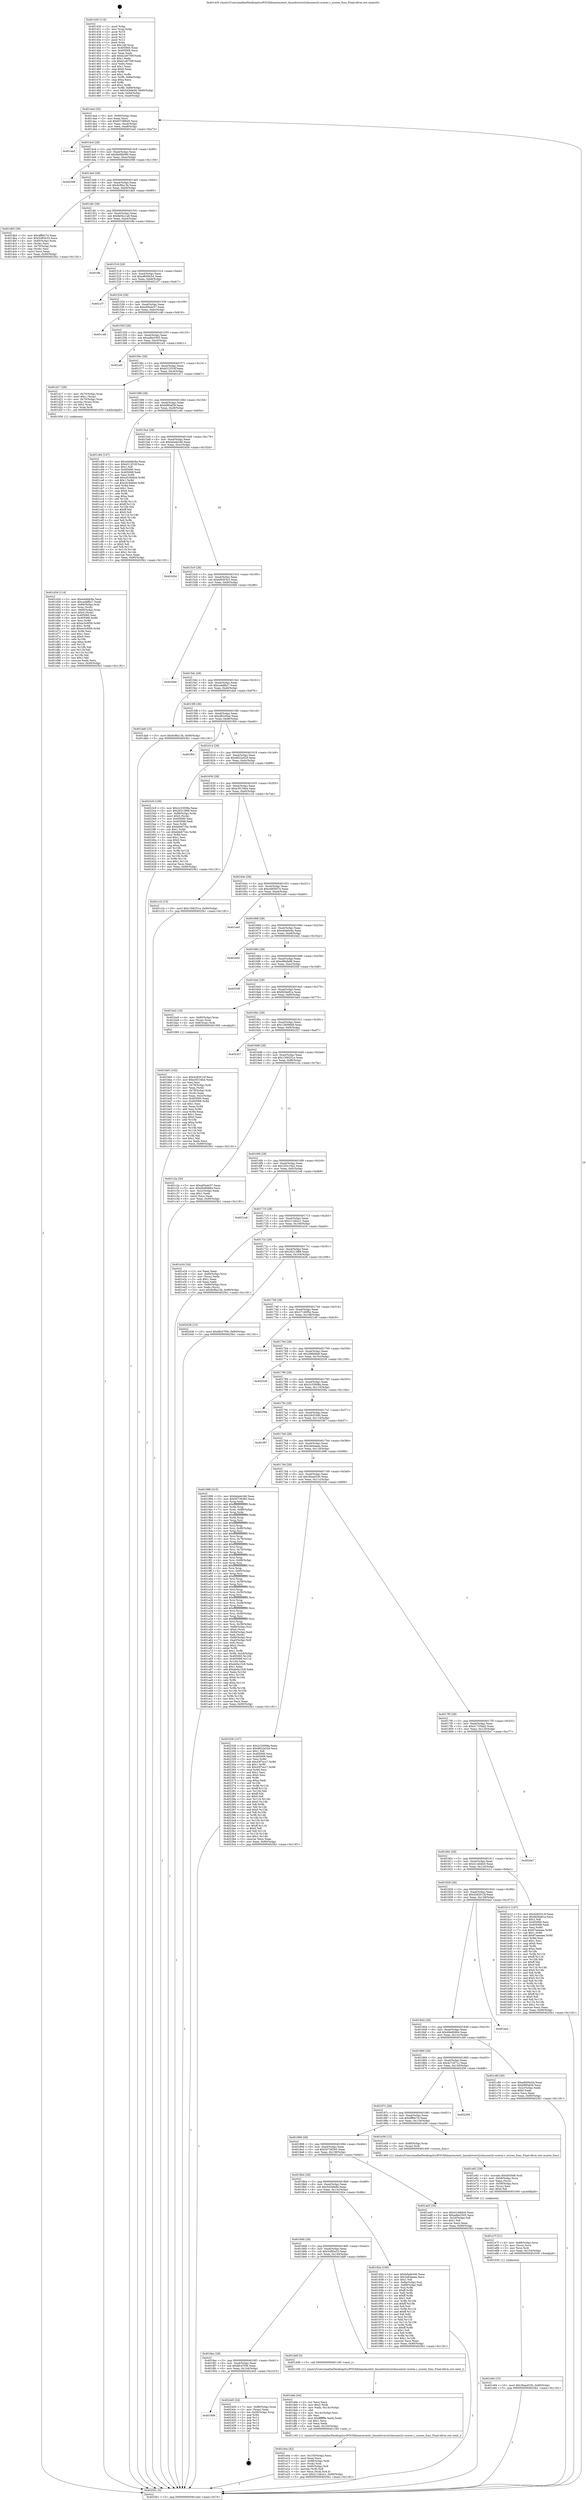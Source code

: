 digraph "0x401430" {
  label = "0x401430 (/mnt/c/Users/mathe/Desktop/tcc/POCII/binaries/extr_linuxdriversi2cbussesi2c-ocores.c_ocores_func_Final-ollvm.out::main(0))"
  labelloc = "t"
  node[shape=record]

  Entry [label="",width=0.3,height=0.3,shape=circle,fillcolor=black,style=filled]
  "0x4014a4" [label="{
     0x4014a4 [32]\l
     | [instrs]\l
     &nbsp;&nbsp;0x4014a4 \<+6\>: mov -0x90(%rbp),%eax\l
     &nbsp;&nbsp;0x4014aa \<+2\>: mov %eax,%ecx\l
     &nbsp;&nbsp;0x4014ac \<+6\>: sub $0x837d86d5,%ecx\l
     &nbsp;&nbsp;0x4014b2 \<+6\>: mov %eax,-0xa4(%rbp)\l
     &nbsp;&nbsp;0x4014b8 \<+6\>: mov %ecx,-0xa8(%rbp)\l
     &nbsp;&nbsp;0x4014be \<+6\>: je 0000000000401ea3 \<main+0xa73\>\l
  }"]
  "0x401ea3" [label="{
     0x401ea3\l
  }", style=dashed]
  "0x4014c4" [label="{
     0x4014c4 [28]\l
     | [instrs]\l
     &nbsp;&nbsp;0x4014c4 \<+5\>: jmp 00000000004014c9 \<main+0x99\>\l
     &nbsp;&nbsp;0x4014c9 \<+6\>: mov -0xa4(%rbp),%eax\l
     &nbsp;&nbsp;0x4014cf \<+5\>: sub $0x8ed0b060,%eax\l
     &nbsp;&nbsp;0x4014d4 \<+6\>: mov %eax,-0xac(%rbp)\l
     &nbsp;&nbsp;0x4014da \<+6\>: je 0000000000402586 \<main+0x1156\>\l
  }"]
  Exit [label="",width=0.3,height=0.3,shape=circle,fillcolor=black,style=filled,peripheries=2]
  "0x402586" [label="{
     0x402586\l
  }", style=dashed]
  "0x4014e0" [label="{
     0x4014e0 [28]\l
     | [instrs]\l
     &nbsp;&nbsp;0x4014e0 \<+5\>: jmp 00000000004014e5 \<main+0xb5\>\l
     &nbsp;&nbsp;0x4014e5 \<+6\>: mov -0xa4(%rbp),%eax\l
     &nbsp;&nbsp;0x4014eb \<+5\>: sub $0x9cf9a13b,%eax\l
     &nbsp;&nbsp;0x4014f0 \<+6\>: mov %eax,-0xb0(%rbp)\l
     &nbsp;&nbsp;0x4014f6 \<+6\>: je 0000000000401db5 \<main+0x985\>\l
  }"]
  "0x401908" [label="{
     0x401908\l
  }", style=dashed]
  "0x401db5" [label="{
     0x401db5 [36]\l
     | [instrs]\l
     &nbsp;&nbsp;0x401db5 \<+5\>: mov $0x4fff4c7d,%eax\l
     &nbsp;&nbsp;0x401dba \<+5\>: mov $0x5cf83e33,%ecx\l
     &nbsp;&nbsp;0x401dbf \<+4\>: mov -0x60(%rbp),%rdx\l
     &nbsp;&nbsp;0x401dc3 \<+2\>: mov (%rdx),%esi\l
     &nbsp;&nbsp;0x401dc5 \<+4\>: mov -0x70(%rbp),%rdx\l
     &nbsp;&nbsp;0x401dc9 \<+2\>: cmp (%rdx),%esi\l
     &nbsp;&nbsp;0x401dcb \<+3\>: cmovl %ecx,%eax\l
     &nbsp;&nbsp;0x401dce \<+6\>: mov %eax,-0x90(%rbp)\l
     &nbsp;&nbsp;0x401dd4 \<+5\>: jmp 00000000004025b1 \<main+0x1181\>\l
  }"]
  "0x4014fc" [label="{
     0x4014fc [28]\l
     | [instrs]\l
     &nbsp;&nbsp;0x4014fc \<+5\>: jmp 0000000000401501 \<main+0xd1\>\l
     &nbsp;&nbsp;0x401501 \<+6\>: mov -0xa4(%rbp),%eax\l
     &nbsp;&nbsp;0x401507 \<+5\>: sub $0x9e5bc1a6,%eax\l
     &nbsp;&nbsp;0x40150c \<+6\>: mov %eax,-0xb4(%rbp)\l
     &nbsp;&nbsp;0x401512 \<+6\>: je 0000000000401ffa \<main+0xbca\>\l
  }"]
  "0x402445" [label="{
     0x402445 [24]\l
     | [instrs]\l
     &nbsp;&nbsp;0x402445 \<+7\>: mov -0x88(%rbp),%rax\l
     &nbsp;&nbsp;0x40244c \<+2\>: mov (%rax),%eax\l
     &nbsp;&nbsp;0x40244e \<+4\>: lea -0x28(%rbp),%rsp\l
     &nbsp;&nbsp;0x402452 \<+1\>: pop %rbx\l
     &nbsp;&nbsp;0x402453 \<+2\>: pop %r12\l
     &nbsp;&nbsp;0x402455 \<+2\>: pop %r13\l
     &nbsp;&nbsp;0x402457 \<+2\>: pop %r14\l
     &nbsp;&nbsp;0x402459 \<+2\>: pop %r15\l
     &nbsp;&nbsp;0x40245b \<+1\>: pop %rbp\l
     &nbsp;&nbsp;0x40245c \<+1\>: ret\l
  }"]
  "0x401ffa" [label="{
     0x401ffa\l
  }", style=dashed]
  "0x401518" [label="{
     0x401518 [28]\l
     | [instrs]\l
     &nbsp;&nbsp;0x401518 \<+5\>: jmp 000000000040151d \<main+0xed\>\l
     &nbsp;&nbsp;0x40151d \<+6\>: mov -0xa4(%rbp),%eax\l
     &nbsp;&nbsp;0x401523 \<+5\>: sub $0xa8009c54,%eax\l
     &nbsp;&nbsp;0x401528 \<+6\>: mov %eax,-0xb8(%rbp)\l
     &nbsp;&nbsp;0x40152e \<+6\>: je 00000000004021f7 \<main+0xdc7\>\l
  }"]
  "0x401e94" [label="{
     0x401e94 [15]\l
     | [instrs]\l
     &nbsp;&nbsp;0x401e94 \<+10\>: movl $0x36aa4530,-0x90(%rbp)\l
     &nbsp;&nbsp;0x401e9e \<+5\>: jmp 00000000004025b1 \<main+0x1181\>\l
  }"]
  "0x4021f7" [label="{
     0x4021f7\l
  }", style=dashed]
  "0x401534" [label="{
     0x401534 [28]\l
     | [instrs]\l
     &nbsp;&nbsp;0x401534 \<+5\>: jmp 0000000000401539 \<main+0x109\>\l
     &nbsp;&nbsp;0x401539 \<+6\>: mov -0xa4(%rbp),%eax\l
     &nbsp;&nbsp;0x40153f \<+5\>: sub $0xa85edc57,%eax\l
     &nbsp;&nbsp;0x401544 \<+6\>: mov %eax,-0xbc(%rbp)\l
     &nbsp;&nbsp;0x40154a \<+6\>: je 0000000000401c48 \<main+0x818\>\l
  }"]
  "0x401e7f" [label="{
     0x401e7f [21]\l
     | [instrs]\l
     &nbsp;&nbsp;0x401e7f \<+4\>: mov -0x68(%rbp),%rcx\l
     &nbsp;&nbsp;0x401e83 \<+3\>: mov (%rcx),%rcx\l
     &nbsp;&nbsp;0x401e86 \<+3\>: mov %rcx,%rdi\l
     &nbsp;&nbsp;0x401e89 \<+6\>: mov %eax,-0x154(%rbp)\l
     &nbsp;&nbsp;0x401e8f \<+5\>: call 0000000000401030 \<free@plt\>\l
     | [calls]\l
     &nbsp;&nbsp;0x401030 \{1\} (unknown)\l
  }"]
  "0x401c48" [label="{
     0x401c48\l
  }", style=dashed]
  "0x401550" [label="{
     0x401550 [28]\l
     | [instrs]\l
     &nbsp;&nbsp;0x401550 \<+5\>: jmp 0000000000401555 \<main+0x125\>\l
     &nbsp;&nbsp;0x401555 \<+6\>: mov -0xa4(%rbp),%eax\l
     &nbsp;&nbsp;0x40155b \<+5\>: sub $0xadbe3305,%eax\l
     &nbsp;&nbsp;0x401560 \<+6\>: mov %eax,-0xc0(%rbp)\l
     &nbsp;&nbsp;0x401566 \<+6\>: je 0000000000401af1 \<main+0x6c1\>\l
  }"]
  "0x401e62" [label="{
     0x401e62 [29]\l
     | [instrs]\l
     &nbsp;&nbsp;0x401e62 \<+10\>: movabs $0x4030d6,%rdi\l
     &nbsp;&nbsp;0x401e6c \<+4\>: mov -0x58(%rbp),%rcx\l
     &nbsp;&nbsp;0x401e70 \<+2\>: mov %eax,(%rcx)\l
     &nbsp;&nbsp;0x401e72 \<+4\>: mov -0x58(%rbp),%rcx\l
     &nbsp;&nbsp;0x401e76 \<+2\>: mov (%rcx),%esi\l
     &nbsp;&nbsp;0x401e78 \<+2\>: mov $0x0,%al\l
     &nbsp;&nbsp;0x401e7a \<+5\>: call 0000000000401040 \<printf@plt\>\l
     | [calls]\l
     &nbsp;&nbsp;0x401040 \{1\} (unknown)\l
  }"]
  "0x401af1" [label="{
     0x401af1\l
  }", style=dashed]
  "0x40156c" [label="{
     0x40156c [28]\l
     | [instrs]\l
     &nbsp;&nbsp;0x40156c \<+5\>: jmp 0000000000401571 \<main+0x141\>\l
     &nbsp;&nbsp;0x401571 \<+6\>: mov -0xa4(%rbp),%eax\l
     &nbsp;&nbsp;0x401577 \<+5\>: sub $0xb512f10f,%eax\l
     &nbsp;&nbsp;0x40157c \<+6\>: mov %eax,-0xc4(%rbp)\l
     &nbsp;&nbsp;0x401582 \<+6\>: je 0000000000401d17 \<main+0x8e7\>\l
  }"]
  "0x401e0a" [label="{
     0x401e0a [42]\l
     | [instrs]\l
     &nbsp;&nbsp;0x401e0a \<+6\>: mov -0x150(%rbp),%ecx\l
     &nbsp;&nbsp;0x401e10 \<+3\>: imul %eax,%ecx\l
     &nbsp;&nbsp;0x401e13 \<+4\>: mov -0x68(%rbp),%rdi\l
     &nbsp;&nbsp;0x401e17 \<+3\>: mov (%rdi),%rdi\l
     &nbsp;&nbsp;0x401e1a \<+4\>: mov -0x60(%rbp),%r8\l
     &nbsp;&nbsp;0x401e1e \<+3\>: movslq (%r8),%r8\l
     &nbsp;&nbsp;0x401e21 \<+4\>: mov %ecx,(%rdi,%r8,4)\l
     &nbsp;&nbsp;0x401e25 \<+10\>: movl $0x211bb2c1,-0x90(%rbp)\l
     &nbsp;&nbsp;0x401e2f \<+5\>: jmp 00000000004025b1 \<main+0x1181\>\l
  }"]
  "0x401d17" [label="{
     0x401d17 [29]\l
     | [instrs]\l
     &nbsp;&nbsp;0x401d17 \<+4\>: mov -0x70(%rbp),%rax\l
     &nbsp;&nbsp;0x401d1b \<+6\>: movl $0x1,(%rax)\l
     &nbsp;&nbsp;0x401d21 \<+4\>: mov -0x70(%rbp),%rax\l
     &nbsp;&nbsp;0x401d25 \<+3\>: movslq (%rax),%rax\l
     &nbsp;&nbsp;0x401d28 \<+4\>: shl $0x2,%rax\l
     &nbsp;&nbsp;0x401d2c \<+3\>: mov %rax,%rdi\l
     &nbsp;&nbsp;0x401d2f \<+5\>: call 0000000000401050 \<malloc@plt\>\l
     | [calls]\l
     &nbsp;&nbsp;0x401050 \{1\} (unknown)\l
  }"]
  "0x401588" [label="{
     0x401588 [28]\l
     | [instrs]\l
     &nbsp;&nbsp;0x401588 \<+5\>: jmp 000000000040158d \<main+0x15d\>\l
     &nbsp;&nbsp;0x40158d \<+6\>: mov -0xa4(%rbp),%eax\l
     &nbsp;&nbsp;0x401593 \<+5\>: sub $0xb8f0af28,%eax\l
     &nbsp;&nbsp;0x401598 \<+6\>: mov %eax,-0xc8(%rbp)\l
     &nbsp;&nbsp;0x40159e \<+6\>: je 0000000000401c84 \<main+0x854\>\l
  }"]
  "0x401dde" [label="{
     0x401dde [44]\l
     | [instrs]\l
     &nbsp;&nbsp;0x401dde \<+2\>: xor %ecx,%ecx\l
     &nbsp;&nbsp;0x401de0 \<+5\>: mov $0x2,%edx\l
     &nbsp;&nbsp;0x401de5 \<+6\>: mov %edx,-0x14c(%rbp)\l
     &nbsp;&nbsp;0x401deb \<+1\>: cltd\l
     &nbsp;&nbsp;0x401dec \<+6\>: mov -0x14c(%rbp),%esi\l
     &nbsp;&nbsp;0x401df2 \<+2\>: idiv %esi\l
     &nbsp;&nbsp;0x401df4 \<+6\>: imul $0xfffffffe,%edx,%edx\l
     &nbsp;&nbsp;0x401dfa \<+3\>: sub $0x1,%ecx\l
     &nbsp;&nbsp;0x401dfd \<+2\>: sub %ecx,%edx\l
     &nbsp;&nbsp;0x401dff \<+6\>: mov %edx,-0x150(%rbp)\l
     &nbsp;&nbsp;0x401e05 \<+5\>: call 0000000000401160 \<next_i\>\l
     | [calls]\l
     &nbsp;&nbsp;0x401160 \{1\} (/mnt/c/Users/mathe/Desktop/tcc/POCII/binaries/extr_linuxdriversi2cbussesi2c-ocores.c_ocores_func_Final-ollvm.out::next_i)\l
  }"]
  "0x401c84" [label="{
     0x401c84 [147]\l
     | [instrs]\l
     &nbsp;&nbsp;0x401c84 \<+5\>: mov $0xe4dddc8a,%eax\l
     &nbsp;&nbsp;0x401c89 \<+5\>: mov $0xb512f10f,%ecx\l
     &nbsp;&nbsp;0x401c8e \<+2\>: mov $0x1,%dl\l
     &nbsp;&nbsp;0x401c90 \<+7\>: mov 0x405060,%esi\l
     &nbsp;&nbsp;0x401c97 \<+7\>: mov 0x405068,%edi\l
     &nbsp;&nbsp;0x401c9e \<+3\>: mov %esi,%r8d\l
     &nbsp;&nbsp;0x401ca1 \<+7\>: add $0xcd18dd44,%r8d\l
     &nbsp;&nbsp;0x401ca8 \<+4\>: sub $0x1,%r8d\l
     &nbsp;&nbsp;0x401cac \<+7\>: sub $0xcd18dd44,%r8d\l
     &nbsp;&nbsp;0x401cb3 \<+4\>: imul %r8d,%esi\l
     &nbsp;&nbsp;0x401cb7 \<+3\>: and $0x1,%esi\l
     &nbsp;&nbsp;0x401cba \<+3\>: cmp $0x0,%esi\l
     &nbsp;&nbsp;0x401cbd \<+4\>: sete %r9b\l
     &nbsp;&nbsp;0x401cc1 \<+3\>: cmp $0xa,%edi\l
     &nbsp;&nbsp;0x401cc4 \<+4\>: setl %r10b\l
     &nbsp;&nbsp;0x401cc8 \<+3\>: mov %r9b,%r11b\l
     &nbsp;&nbsp;0x401ccb \<+4\>: xor $0xff,%r11b\l
     &nbsp;&nbsp;0x401ccf \<+3\>: mov %r10b,%bl\l
     &nbsp;&nbsp;0x401cd2 \<+3\>: xor $0xff,%bl\l
     &nbsp;&nbsp;0x401cd5 \<+3\>: xor $0x0,%dl\l
     &nbsp;&nbsp;0x401cd8 \<+3\>: mov %r11b,%r14b\l
     &nbsp;&nbsp;0x401cdb \<+4\>: and $0x0,%r14b\l
     &nbsp;&nbsp;0x401cdf \<+3\>: and %dl,%r9b\l
     &nbsp;&nbsp;0x401ce2 \<+3\>: mov %bl,%r15b\l
     &nbsp;&nbsp;0x401ce5 \<+4\>: and $0x0,%r15b\l
     &nbsp;&nbsp;0x401ce9 \<+3\>: and %dl,%r10b\l
     &nbsp;&nbsp;0x401cec \<+3\>: or %r9b,%r14b\l
     &nbsp;&nbsp;0x401cef \<+3\>: or %r10b,%r15b\l
     &nbsp;&nbsp;0x401cf2 \<+3\>: xor %r15b,%r14b\l
     &nbsp;&nbsp;0x401cf5 \<+3\>: or %bl,%r11b\l
     &nbsp;&nbsp;0x401cf8 \<+4\>: xor $0xff,%r11b\l
     &nbsp;&nbsp;0x401cfc \<+3\>: or $0x0,%dl\l
     &nbsp;&nbsp;0x401cff \<+3\>: and %dl,%r11b\l
     &nbsp;&nbsp;0x401d02 \<+3\>: or %r11b,%r14b\l
     &nbsp;&nbsp;0x401d05 \<+4\>: test $0x1,%r14b\l
     &nbsp;&nbsp;0x401d09 \<+3\>: cmovne %ecx,%eax\l
     &nbsp;&nbsp;0x401d0c \<+6\>: mov %eax,-0x90(%rbp)\l
     &nbsp;&nbsp;0x401d12 \<+5\>: jmp 00000000004025b1 \<main+0x1181\>\l
  }"]
  "0x4015a4" [label="{
     0x4015a4 [28]\l
     | [instrs]\l
     &nbsp;&nbsp;0x4015a4 \<+5\>: jmp 00000000004015a9 \<main+0x179\>\l
     &nbsp;&nbsp;0x4015a9 \<+6\>: mov -0xa4(%rbp),%eax\l
     &nbsp;&nbsp;0x4015af \<+5\>: sub $0xbdade346,%eax\l
     &nbsp;&nbsp;0x4015b4 \<+6\>: mov %eax,-0xcc(%rbp)\l
     &nbsp;&nbsp;0x4015ba \<+6\>: je 000000000040245d \<main+0x102d\>\l
  }"]
  "0x4018ec" [label="{
     0x4018ec [28]\l
     | [instrs]\l
     &nbsp;&nbsp;0x4018ec \<+5\>: jmp 00000000004018f1 \<main+0x4c1\>\l
     &nbsp;&nbsp;0x4018f1 \<+6\>: mov -0xa4(%rbp),%eax\l
     &nbsp;&nbsp;0x4018f7 \<+5\>: sub $0x6fc47f36,%eax\l
     &nbsp;&nbsp;0x4018fc \<+6\>: mov %eax,-0x144(%rbp)\l
     &nbsp;&nbsp;0x401902 \<+6\>: je 0000000000402445 \<main+0x1015\>\l
  }"]
  "0x40245d" [label="{
     0x40245d\l
  }", style=dashed]
  "0x4015c0" [label="{
     0x4015c0 [28]\l
     | [instrs]\l
     &nbsp;&nbsp;0x4015c0 \<+5\>: jmp 00000000004015c5 \<main+0x195\>\l
     &nbsp;&nbsp;0x4015c5 \<+6\>: mov -0xa4(%rbp),%eax\l
     &nbsp;&nbsp;0x4015cb \<+5\>: sub $0xbf4503c3,%eax\l
     &nbsp;&nbsp;0x4015d0 \<+6\>: mov %eax,-0xd0(%rbp)\l
     &nbsp;&nbsp;0x4015d6 \<+6\>: je 00000000004020b6 \<main+0xc86\>\l
  }"]
  "0x401dd9" [label="{
     0x401dd9 [5]\l
     | [instrs]\l
     &nbsp;&nbsp;0x401dd9 \<+5\>: call 0000000000401160 \<next_i\>\l
     | [calls]\l
     &nbsp;&nbsp;0x401160 \{1\} (/mnt/c/Users/mathe/Desktop/tcc/POCII/binaries/extr_linuxdriversi2cbussesi2c-ocores.c_ocores_func_Final-ollvm.out::next_i)\l
  }"]
  "0x4020b6" [label="{
     0x4020b6\l
  }", style=dashed]
  "0x4015dc" [label="{
     0x4015dc [28]\l
     | [instrs]\l
     &nbsp;&nbsp;0x4015dc \<+5\>: jmp 00000000004015e1 \<main+0x1b1\>\l
     &nbsp;&nbsp;0x4015e1 \<+6\>: mov -0xa4(%rbp),%eax\l
     &nbsp;&nbsp;0x4015e7 \<+5\>: sub $0xceddfbc7,%eax\l
     &nbsp;&nbsp;0x4015ec \<+6\>: mov %eax,-0xd4(%rbp)\l
     &nbsp;&nbsp;0x4015f2 \<+6\>: je 0000000000401da6 \<main+0x976\>\l
  }"]
  "0x401d34" [label="{
     0x401d34 [114]\l
     | [instrs]\l
     &nbsp;&nbsp;0x401d34 \<+5\>: mov $0xe4dddc8a,%ecx\l
     &nbsp;&nbsp;0x401d39 \<+5\>: mov $0xceddfbc7,%edx\l
     &nbsp;&nbsp;0x401d3e \<+4\>: mov -0x68(%rbp),%rdi\l
     &nbsp;&nbsp;0x401d42 \<+3\>: mov %rax,(%rdi)\l
     &nbsp;&nbsp;0x401d45 \<+4\>: mov -0x60(%rbp),%rax\l
     &nbsp;&nbsp;0x401d49 \<+6\>: movl $0x0,(%rax)\l
     &nbsp;&nbsp;0x401d4f \<+7\>: mov 0x405060,%esi\l
     &nbsp;&nbsp;0x401d56 \<+8\>: mov 0x405068,%r8d\l
     &nbsp;&nbsp;0x401d5e \<+3\>: mov %esi,%r9d\l
     &nbsp;&nbsp;0x401d61 \<+7\>: sub $0xec5c6f56,%r9d\l
     &nbsp;&nbsp;0x401d68 \<+4\>: sub $0x1,%r9d\l
     &nbsp;&nbsp;0x401d6c \<+7\>: add $0xec5c6f56,%r9d\l
     &nbsp;&nbsp;0x401d73 \<+4\>: imul %r9d,%esi\l
     &nbsp;&nbsp;0x401d77 \<+3\>: and $0x1,%esi\l
     &nbsp;&nbsp;0x401d7a \<+3\>: cmp $0x0,%esi\l
     &nbsp;&nbsp;0x401d7d \<+4\>: sete %r10b\l
     &nbsp;&nbsp;0x401d81 \<+4\>: cmp $0xa,%r8d\l
     &nbsp;&nbsp;0x401d85 \<+4\>: setl %r11b\l
     &nbsp;&nbsp;0x401d89 \<+3\>: mov %r10b,%bl\l
     &nbsp;&nbsp;0x401d8c \<+3\>: and %r11b,%bl\l
     &nbsp;&nbsp;0x401d8f \<+3\>: xor %r11b,%r10b\l
     &nbsp;&nbsp;0x401d92 \<+3\>: or %r10b,%bl\l
     &nbsp;&nbsp;0x401d95 \<+3\>: test $0x1,%bl\l
     &nbsp;&nbsp;0x401d98 \<+3\>: cmovne %edx,%ecx\l
     &nbsp;&nbsp;0x401d9b \<+6\>: mov %ecx,-0x90(%rbp)\l
     &nbsp;&nbsp;0x401da1 \<+5\>: jmp 00000000004025b1 \<main+0x1181\>\l
  }"]
  "0x401da6" [label="{
     0x401da6 [15]\l
     | [instrs]\l
     &nbsp;&nbsp;0x401da6 \<+10\>: movl $0x9cf9a13b,-0x90(%rbp)\l
     &nbsp;&nbsp;0x401db0 \<+5\>: jmp 00000000004025b1 \<main+0x1181\>\l
  }"]
  "0x4015f8" [label="{
     0x4015f8 [28]\l
     | [instrs]\l
     &nbsp;&nbsp;0x4015f8 \<+5\>: jmp 00000000004015fd \<main+0x1cd\>\l
     &nbsp;&nbsp;0x4015fd \<+6\>: mov -0xa4(%rbp),%eax\l
     &nbsp;&nbsp;0x401603 \<+5\>: sub $0xcf61d5a4,%eax\l
     &nbsp;&nbsp;0x401608 \<+6\>: mov %eax,-0xd8(%rbp)\l
     &nbsp;&nbsp;0x40160e \<+6\>: je 0000000000401f04 \<main+0xad4\>\l
  }"]
  "0x401bb5" [label="{
     0x401bb5 [102]\l
     | [instrs]\l
     &nbsp;&nbsp;0x401bb5 \<+5\>: mov $0x4282013f,%ecx\l
     &nbsp;&nbsp;0x401bba \<+5\>: mov $0xe3f134b4,%edx\l
     &nbsp;&nbsp;0x401bbf \<+2\>: xor %esi,%esi\l
     &nbsp;&nbsp;0x401bc1 \<+4\>: mov -0x78(%rbp),%rdi\l
     &nbsp;&nbsp;0x401bc5 \<+2\>: mov %eax,(%rdi)\l
     &nbsp;&nbsp;0x401bc7 \<+4\>: mov -0x78(%rbp),%rdi\l
     &nbsp;&nbsp;0x401bcb \<+2\>: mov (%rdi),%eax\l
     &nbsp;&nbsp;0x401bcd \<+3\>: mov %eax,-0x2c(%rbp)\l
     &nbsp;&nbsp;0x401bd0 \<+7\>: mov 0x405060,%eax\l
     &nbsp;&nbsp;0x401bd7 \<+8\>: mov 0x405068,%r8d\l
     &nbsp;&nbsp;0x401bdf \<+3\>: sub $0x1,%esi\l
     &nbsp;&nbsp;0x401be2 \<+3\>: mov %eax,%r9d\l
     &nbsp;&nbsp;0x401be5 \<+3\>: add %esi,%r9d\l
     &nbsp;&nbsp;0x401be8 \<+4\>: imul %r9d,%eax\l
     &nbsp;&nbsp;0x401bec \<+3\>: and $0x1,%eax\l
     &nbsp;&nbsp;0x401bef \<+3\>: cmp $0x0,%eax\l
     &nbsp;&nbsp;0x401bf2 \<+4\>: sete %r10b\l
     &nbsp;&nbsp;0x401bf6 \<+4\>: cmp $0xa,%r8d\l
     &nbsp;&nbsp;0x401bfa \<+4\>: setl %r11b\l
     &nbsp;&nbsp;0x401bfe \<+3\>: mov %r10b,%bl\l
     &nbsp;&nbsp;0x401c01 \<+3\>: and %r11b,%bl\l
     &nbsp;&nbsp;0x401c04 \<+3\>: xor %r11b,%r10b\l
     &nbsp;&nbsp;0x401c07 \<+3\>: or %r10b,%bl\l
     &nbsp;&nbsp;0x401c0a \<+3\>: test $0x1,%bl\l
     &nbsp;&nbsp;0x401c0d \<+3\>: cmovne %edx,%ecx\l
     &nbsp;&nbsp;0x401c10 \<+6\>: mov %ecx,-0x90(%rbp)\l
     &nbsp;&nbsp;0x401c16 \<+5\>: jmp 00000000004025b1 \<main+0x1181\>\l
  }"]
  "0x401f04" [label="{
     0x401f04\l
  }", style=dashed]
  "0x401614" [label="{
     0x401614 [28]\l
     | [instrs]\l
     &nbsp;&nbsp;0x401614 \<+5\>: jmp 0000000000401619 \<main+0x1e9\>\l
     &nbsp;&nbsp;0x401619 \<+6\>: mov -0xa4(%rbp),%eax\l
     &nbsp;&nbsp;0x40161f \<+5\>: sub $0xd822a529,%eax\l
     &nbsp;&nbsp;0x401624 \<+6\>: mov %eax,-0xdc(%rbp)\l
     &nbsp;&nbsp;0x40162a \<+6\>: je 00000000004023c9 \<main+0xf99\>\l
  }"]
  "0x401430" [label="{
     0x401430 [116]\l
     | [instrs]\l
     &nbsp;&nbsp;0x401430 \<+1\>: push %rbp\l
     &nbsp;&nbsp;0x401431 \<+3\>: mov %rsp,%rbp\l
     &nbsp;&nbsp;0x401434 \<+2\>: push %r15\l
     &nbsp;&nbsp;0x401436 \<+2\>: push %r14\l
     &nbsp;&nbsp;0x401438 \<+2\>: push %r13\l
     &nbsp;&nbsp;0x40143a \<+2\>: push %r12\l
     &nbsp;&nbsp;0x40143c \<+1\>: push %rbx\l
     &nbsp;&nbsp;0x40143d \<+7\>: sub $0x148,%rsp\l
     &nbsp;&nbsp;0x401444 \<+7\>: mov 0x405060,%eax\l
     &nbsp;&nbsp;0x40144b \<+7\>: mov 0x405068,%ecx\l
     &nbsp;&nbsp;0x401452 \<+2\>: mov %eax,%edx\l
     &nbsp;&nbsp;0x401454 \<+6\>: add $0xb1e6759f,%edx\l
     &nbsp;&nbsp;0x40145a \<+3\>: sub $0x1,%edx\l
     &nbsp;&nbsp;0x40145d \<+6\>: sub $0xb1e6759f,%edx\l
     &nbsp;&nbsp;0x401463 \<+3\>: imul %edx,%eax\l
     &nbsp;&nbsp;0x401466 \<+3\>: and $0x1,%eax\l
     &nbsp;&nbsp;0x401469 \<+3\>: cmp $0x0,%eax\l
     &nbsp;&nbsp;0x40146c \<+4\>: sete %r8b\l
     &nbsp;&nbsp;0x401470 \<+4\>: and $0x1,%r8b\l
     &nbsp;&nbsp;0x401474 \<+7\>: mov %r8b,-0x8a(%rbp)\l
     &nbsp;&nbsp;0x40147b \<+3\>: cmp $0xa,%ecx\l
     &nbsp;&nbsp;0x40147e \<+4\>: setl %r8b\l
     &nbsp;&nbsp;0x401482 \<+4\>: and $0x1,%r8b\l
     &nbsp;&nbsp;0x401486 \<+7\>: mov %r8b,-0x89(%rbp)\l
     &nbsp;&nbsp;0x40148d \<+10\>: movl $0x542bfe9d,-0x90(%rbp)\l
     &nbsp;&nbsp;0x401497 \<+6\>: mov %edi,-0x94(%rbp)\l
     &nbsp;&nbsp;0x40149d \<+7\>: mov %rsi,-0xa0(%rbp)\l
  }"]
  "0x4023c9" [label="{
     0x4023c9 [109]\l
     | [instrs]\l
     &nbsp;&nbsp;0x4023c9 \<+5\>: mov $0x2c33008a,%eax\l
     &nbsp;&nbsp;0x4023ce \<+5\>: mov $0x26213f88,%ecx\l
     &nbsp;&nbsp;0x4023d3 \<+7\>: mov -0x88(%rbp),%rdx\l
     &nbsp;&nbsp;0x4023da \<+6\>: movl $0x0,(%rdx)\l
     &nbsp;&nbsp;0x4023e0 \<+7\>: mov 0x405060,%esi\l
     &nbsp;&nbsp;0x4023e7 \<+7\>: mov 0x405068,%edi\l
     &nbsp;&nbsp;0x4023ee \<+3\>: mov %esi,%r8d\l
     &nbsp;&nbsp;0x4023f1 \<+7\>: add $0xbbb6734c,%r8d\l
     &nbsp;&nbsp;0x4023f8 \<+4\>: sub $0x1,%r8d\l
     &nbsp;&nbsp;0x4023fc \<+7\>: sub $0xbbb6734c,%r8d\l
     &nbsp;&nbsp;0x402403 \<+4\>: imul %r8d,%esi\l
     &nbsp;&nbsp;0x402407 \<+3\>: and $0x1,%esi\l
     &nbsp;&nbsp;0x40240a \<+3\>: cmp $0x0,%esi\l
     &nbsp;&nbsp;0x40240d \<+4\>: sete %r9b\l
     &nbsp;&nbsp;0x402411 \<+3\>: cmp $0xa,%edi\l
     &nbsp;&nbsp;0x402414 \<+4\>: setl %r10b\l
     &nbsp;&nbsp;0x402418 \<+3\>: mov %r9b,%r11b\l
     &nbsp;&nbsp;0x40241b \<+3\>: and %r10b,%r11b\l
     &nbsp;&nbsp;0x40241e \<+3\>: xor %r10b,%r9b\l
     &nbsp;&nbsp;0x402421 \<+3\>: or %r9b,%r11b\l
     &nbsp;&nbsp;0x402424 \<+4\>: test $0x1,%r11b\l
     &nbsp;&nbsp;0x402428 \<+3\>: cmovne %ecx,%eax\l
     &nbsp;&nbsp;0x40242b \<+6\>: mov %eax,-0x90(%rbp)\l
     &nbsp;&nbsp;0x402431 \<+5\>: jmp 00000000004025b1 \<main+0x1181\>\l
  }"]
  "0x401630" [label="{
     0x401630 [28]\l
     | [instrs]\l
     &nbsp;&nbsp;0x401630 \<+5\>: jmp 0000000000401635 \<main+0x205\>\l
     &nbsp;&nbsp;0x401635 \<+6\>: mov -0xa4(%rbp),%eax\l
     &nbsp;&nbsp;0x40163b \<+5\>: sub $0xe3f134b4,%eax\l
     &nbsp;&nbsp;0x401640 \<+6\>: mov %eax,-0xe0(%rbp)\l
     &nbsp;&nbsp;0x401646 \<+6\>: je 0000000000401c1b \<main+0x7eb\>\l
  }"]
  "0x4025b1" [label="{
     0x4025b1 [5]\l
     | [instrs]\l
     &nbsp;&nbsp;0x4025b1 \<+5\>: jmp 00000000004014a4 \<main+0x74\>\l
  }"]
  "0x401c1b" [label="{
     0x401c1b [15]\l
     | [instrs]\l
     &nbsp;&nbsp;0x401c1b \<+10\>: movl $0x1306251e,-0x90(%rbp)\l
     &nbsp;&nbsp;0x401c25 \<+5\>: jmp 00000000004025b1 \<main+0x1181\>\l
  }"]
  "0x40164c" [label="{
     0x40164c [28]\l
     | [instrs]\l
     &nbsp;&nbsp;0x40164c \<+5\>: jmp 0000000000401651 \<main+0x221\>\l
     &nbsp;&nbsp;0x401651 \<+6\>: mov -0xa4(%rbp),%eax\l
     &nbsp;&nbsp;0x401657 \<+5\>: sub $0xe485b07e,%eax\l
     &nbsp;&nbsp;0x40165c \<+6\>: mov %eax,-0xe4(%rbp)\l
     &nbsp;&nbsp;0x401662 \<+6\>: je 0000000000401ee0 \<main+0xab0\>\l
  }"]
  "0x4018d0" [label="{
     0x4018d0 [28]\l
     | [instrs]\l
     &nbsp;&nbsp;0x4018d0 \<+5\>: jmp 00000000004018d5 \<main+0x4a5\>\l
     &nbsp;&nbsp;0x4018d5 \<+6\>: mov -0xa4(%rbp),%eax\l
     &nbsp;&nbsp;0x4018db \<+5\>: sub $0x5cf83e33,%eax\l
     &nbsp;&nbsp;0x4018e0 \<+6\>: mov %eax,-0x140(%rbp)\l
     &nbsp;&nbsp;0x4018e6 \<+6\>: je 0000000000401dd9 \<main+0x9a9\>\l
  }"]
  "0x401ee0" [label="{
     0x401ee0\l
  }", style=dashed]
  "0x401668" [label="{
     0x401668 [28]\l
     | [instrs]\l
     &nbsp;&nbsp;0x401668 \<+5\>: jmp 000000000040166d \<main+0x23d\>\l
     &nbsp;&nbsp;0x40166d \<+6\>: mov -0xa4(%rbp),%eax\l
     &nbsp;&nbsp;0x401673 \<+5\>: sub $0xe4dddc8a,%eax\l
     &nbsp;&nbsp;0x401678 \<+6\>: mov %eax,-0xe8(%rbp)\l
     &nbsp;&nbsp;0x40167e \<+6\>: je 00000000004024d2 \<main+0x10a2\>\l
  }"]
  "0x40192e" [label="{
     0x40192e [106]\l
     | [instrs]\l
     &nbsp;&nbsp;0x40192e \<+5\>: mov $0xbdade346,%eax\l
     &nbsp;&nbsp;0x401933 \<+5\>: mov $0x2e64aeea,%ecx\l
     &nbsp;&nbsp;0x401938 \<+2\>: mov $0x1,%dl\l
     &nbsp;&nbsp;0x40193a \<+7\>: mov -0x8a(%rbp),%sil\l
     &nbsp;&nbsp;0x401941 \<+7\>: mov -0x89(%rbp),%dil\l
     &nbsp;&nbsp;0x401948 \<+3\>: mov %sil,%r8b\l
     &nbsp;&nbsp;0x40194b \<+4\>: xor $0xff,%r8b\l
     &nbsp;&nbsp;0x40194f \<+3\>: mov %dil,%r9b\l
     &nbsp;&nbsp;0x401952 \<+4\>: xor $0xff,%r9b\l
     &nbsp;&nbsp;0x401956 \<+3\>: xor $0x1,%dl\l
     &nbsp;&nbsp;0x401959 \<+3\>: mov %r8b,%r10b\l
     &nbsp;&nbsp;0x40195c \<+4\>: and $0xff,%r10b\l
     &nbsp;&nbsp;0x401960 \<+3\>: and %dl,%sil\l
     &nbsp;&nbsp;0x401963 \<+3\>: mov %r9b,%r11b\l
     &nbsp;&nbsp;0x401966 \<+4\>: and $0xff,%r11b\l
     &nbsp;&nbsp;0x40196a \<+3\>: and %dl,%dil\l
     &nbsp;&nbsp;0x40196d \<+3\>: or %sil,%r10b\l
     &nbsp;&nbsp;0x401970 \<+3\>: or %dil,%r11b\l
     &nbsp;&nbsp;0x401973 \<+3\>: xor %r11b,%r10b\l
     &nbsp;&nbsp;0x401976 \<+3\>: or %r9b,%r8b\l
     &nbsp;&nbsp;0x401979 \<+4\>: xor $0xff,%r8b\l
     &nbsp;&nbsp;0x40197d \<+3\>: or $0x1,%dl\l
     &nbsp;&nbsp;0x401980 \<+3\>: and %dl,%r8b\l
     &nbsp;&nbsp;0x401983 \<+3\>: or %r8b,%r10b\l
     &nbsp;&nbsp;0x401986 \<+4\>: test $0x1,%r10b\l
     &nbsp;&nbsp;0x40198a \<+3\>: cmovne %ecx,%eax\l
     &nbsp;&nbsp;0x40198d \<+6\>: mov %eax,-0x90(%rbp)\l
     &nbsp;&nbsp;0x401993 \<+5\>: jmp 00000000004025b1 \<main+0x1181\>\l
  }"]
  "0x4024d2" [label="{
     0x4024d2\l
  }", style=dashed]
  "0x401684" [label="{
     0x401684 [28]\l
     | [instrs]\l
     &nbsp;&nbsp;0x401684 \<+5\>: jmp 0000000000401689 \<main+0x259\>\l
     &nbsp;&nbsp;0x401689 \<+6\>: mov -0xa4(%rbp),%eax\l
     &nbsp;&nbsp;0x40168f \<+5\>: sub $0xe99efa96,%eax\l
     &nbsp;&nbsp;0x401694 \<+6\>: mov %eax,-0xec(%rbp)\l
     &nbsp;&nbsp;0x40169a \<+6\>: je 000000000040250f \<main+0x10df\>\l
  }"]
  "0x4018b4" [label="{
     0x4018b4 [28]\l
     | [instrs]\l
     &nbsp;&nbsp;0x4018b4 \<+5\>: jmp 00000000004018b9 \<main+0x489\>\l
     &nbsp;&nbsp;0x4018b9 \<+6\>: mov -0xa4(%rbp),%eax\l
     &nbsp;&nbsp;0x4018bf \<+5\>: sub $0x542bfe9d,%eax\l
     &nbsp;&nbsp;0x4018c4 \<+6\>: mov %eax,-0x13c(%rbp)\l
     &nbsp;&nbsp;0x4018ca \<+6\>: je 000000000040192e \<main+0x4fe\>\l
  }"]
  "0x40250f" [label="{
     0x40250f\l
  }", style=dashed]
  "0x4016a0" [label="{
     0x4016a0 [28]\l
     | [instrs]\l
     &nbsp;&nbsp;0x4016a0 \<+5\>: jmp 00000000004016a5 \<main+0x275\>\l
     &nbsp;&nbsp;0x4016a5 \<+6\>: mov -0xa4(%rbp),%eax\l
     &nbsp;&nbsp;0x4016ab \<+5\>: sub $0xfd2be81a,%eax\l
     &nbsp;&nbsp;0x4016b0 \<+6\>: mov %eax,-0xf0(%rbp)\l
     &nbsp;&nbsp;0x4016b6 \<+6\>: je 0000000000401ba5 \<main+0x775\>\l
  }"]
  "0x401ad3" [label="{
     0x401ad3 [30]\l
     | [instrs]\l
     &nbsp;&nbsp;0x401ad3 \<+5\>: mov $0x41cbb6c0,%eax\l
     &nbsp;&nbsp;0x401ad8 \<+5\>: mov $0xadbe3305,%ecx\l
     &nbsp;&nbsp;0x401add \<+3\>: mov -0x2d(%rbp),%dl\l
     &nbsp;&nbsp;0x401ae0 \<+3\>: test $0x1,%dl\l
     &nbsp;&nbsp;0x401ae3 \<+3\>: cmovne %ecx,%eax\l
     &nbsp;&nbsp;0x401ae6 \<+6\>: mov %eax,-0x90(%rbp)\l
     &nbsp;&nbsp;0x401aec \<+5\>: jmp 00000000004025b1 \<main+0x1181\>\l
  }"]
  "0x401ba5" [label="{
     0x401ba5 [16]\l
     | [instrs]\l
     &nbsp;&nbsp;0x401ba5 \<+4\>: mov -0x80(%rbp),%rax\l
     &nbsp;&nbsp;0x401ba9 \<+3\>: mov (%rax),%rax\l
     &nbsp;&nbsp;0x401bac \<+4\>: mov 0x8(%rax),%rdi\l
     &nbsp;&nbsp;0x401bb0 \<+5\>: call 0000000000401060 \<atoi@plt\>\l
     | [calls]\l
     &nbsp;&nbsp;0x401060 \{1\} (unknown)\l
  }"]
  "0x4016bc" [label="{
     0x4016bc [28]\l
     | [instrs]\l
     &nbsp;&nbsp;0x4016bc \<+5\>: jmp 00000000004016c1 \<main+0x291\>\l
     &nbsp;&nbsp;0x4016c1 \<+6\>: mov -0xa4(%rbp),%eax\l
     &nbsp;&nbsp;0x4016c7 \<+5\>: sub $0x12809849,%eax\l
     &nbsp;&nbsp;0x4016cc \<+6\>: mov %eax,-0xf4(%rbp)\l
     &nbsp;&nbsp;0x4016d2 \<+6\>: je 0000000000402327 \<main+0xef7\>\l
  }"]
  "0x401898" [label="{
     0x401898 [28]\l
     | [instrs]\l
     &nbsp;&nbsp;0x401898 \<+5\>: jmp 000000000040189d \<main+0x46d\>\l
     &nbsp;&nbsp;0x40189d \<+6\>: mov -0xa4(%rbp),%eax\l
     &nbsp;&nbsp;0x4018a3 \<+5\>: sub $0x50736365,%eax\l
     &nbsp;&nbsp;0x4018a8 \<+6\>: mov %eax,-0x138(%rbp)\l
     &nbsp;&nbsp;0x4018ae \<+6\>: je 0000000000401ad3 \<main+0x6a3\>\l
  }"]
  "0x402327" [label="{
     0x402327\l
  }", style=dashed]
  "0x4016d8" [label="{
     0x4016d8 [28]\l
     | [instrs]\l
     &nbsp;&nbsp;0x4016d8 \<+5\>: jmp 00000000004016dd \<main+0x2ad\>\l
     &nbsp;&nbsp;0x4016dd \<+6\>: mov -0xa4(%rbp),%eax\l
     &nbsp;&nbsp;0x4016e3 \<+5\>: sub $0x1306251e,%eax\l
     &nbsp;&nbsp;0x4016e8 \<+6\>: mov %eax,-0xf8(%rbp)\l
     &nbsp;&nbsp;0x4016ee \<+6\>: je 0000000000401c2a \<main+0x7fa\>\l
  }"]
  "0x401e56" [label="{
     0x401e56 [12]\l
     | [instrs]\l
     &nbsp;&nbsp;0x401e56 \<+4\>: mov -0x68(%rbp),%rax\l
     &nbsp;&nbsp;0x401e5a \<+3\>: mov (%rax),%rdi\l
     &nbsp;&nbsp;0x401e5d \<+5\>: call 0000000000401400 \<ocores_func\>\l
     | [calls]\l
     &nbsp;&nbsp;0x401400 \{1\} (/mnt/c/Users/mathe/Desktop/tcc/POCII/binaries/extr_linuxdriversi2cbussesi2c-ocores.c_ocores_func_Final-ollvm.out::ocores_func)\l
  }"]
  "0x401c2a" [label="{
     0x401c2a [30]\l
     | [instrs]\l
     &nbsp;&nbsp;0x401c2a \<+5\>: mov $0xa85edc57,%eax\l
     &nbsp;&nbsp;0x401c2f \<+5\>: mov $0x49e80664,%ecx\l
     &nbsp;&nbsp;0x401c34 \<+3\>: mov -0x2c(%rbp),%edx\l
     &nbsp;&nbsp;0x401c37 \<+3\>: cmp $0x1,%edx\l
     &nbsp;&nbsp;0x401c3a \<+3\>: cmovl %ecx,%eax\l
     &nbsp;&nbsp;0x401c3d \<+6\>: mov %eax,-0x90(%rbp)\l
     &nbsp;&nbsp;0x401c43 \<+5\>: jmp 00000000004025b1 \<main+0x1181\>\l
  }"]
  "0x4016f4" [label="{
     0x4016f4 [28]\l
     | [instrs]\l
     &nbsp;&nbsp;0x4016f4 \<+5\>: jmp 00000000004016f9 \<main+0x2c9\>\l
     &nbsp;&nbsp;0x4016f9 \<+6\>: mov -0xa4(%rbp),%eax\l
     &nbsp;&nbsp;0x4016ff \<+5\>: sub $0x163c19a2,%eax\l
     &nbsp;&nbsp;0x401704 \<+6\>: mov %eax,-0xfc(%rbp)\l
     &nbsp;&nbsp;0x40170a \<+6\>: je 00000000004021e8 \<main+0xdb8\>\l
  }"]
  "0x40187c" [label="{
     0x40187c [28]\l
     | [instrs]\l
     &nbsp;&nbsp;0x40187c \<+5\>: jmp 0000000000401881 \<main+0x451\>\l
     &nbsp;&nbsp;0x401881 \<+6\>: mov -0xa4(%rbp),%eax\l
     &nbsp;&nbsp;0x401887 \<+5\>: sub $0x4fff4c7d,%eax\l
     &nbsp;&nbsp;0x40188c \<+6\>: mov %eax,-0x134(%rbp)\l
     &nbsp;&nbsp;0x401892 \<+6\>: je 0000000000401e56 \<main+0xa26\>\l
  }"]
  "0x4021e8" [label="{
     0x4021e8\l
  }", style=dashed]
  "0x401710" [label="{
     0x401710 [28]\l
     | [instrs]\l
     &nbsp;&nbsp;0x401710 \<+5\>: jmp 0000000000401715 \<main+0x2e5\>\l
     &nbsp;&nbsp;0x401715 \<+6\>: mov -0xa4(%rbp),%eax\l
     &nbsp;&nbsp;0x40171b \<+5\>: sub $0x211bb2c1,%eax\l
     &nbsp;&nbsp;0x401720 \<+6\>: mov %eax,-0x100(%rbp)\l
     &nbsp;&nbsp;0x401726 \<+6\>: je 0000000000401e34 \<main+0xa04\>\l
  }"]
  "0x402206" [label="{
     0x402206\l
  }", style=dashed]
  "0x401e34" [label="{
     0x401e34 [34]\l
     | [instrs]\l
     &nbsp;&nbsp;0x401e34 \<+2\>: xor %eax,%eax\l
     &nbsp;&nbsp;0x401e36 \<+4\>: mov -0x60(%rbp),%rcx\l
     &nbsp;&nbsp;0x401e3a \<+2\>: mov (%rcx),%edx\l
     &nbsp;&nbsp;0x401e3c \<+3\>: sub $0x1,%eax\l
     &nbsp;&nbsp;0x401e3f \<+2\>: sub %eax,%edx\l
     &nbsp;&nbsp;0x401e41 \<+4\>: mov -0x60(%rbp),%rcx\l
     &nbsp;&nbsp;0x401e45 \<+2\>: mov %edx,(%rcx)\l
     &nbsp;&nbsp;0x401e47 \<+10\>: movl $0x9cf9a13b,-0x90(%rbp)\l
     &nbsp;&nbsp;0x401e51 \<+5\>: jmp 00000000004025b1 \<main+0x1181\>\l
  }"]
  "0x40172c" [label="{
     0x40172c [28]\l
     | [instrs]\l
     &nbsp;&nbsp;0x40172c \<+5\>: jmp 0000000000401731 \<main+0x301\>\l
     &nbsp;&nbsp;0x401731 \<+6\>: mov -0xa4(%rbp),%eax\l
     &nbsp;&nbsp;0x401737 \<+5\>: sub $0x26213f88,%eax\l
     &nbsp;&nbsp;0x40173c \<+6\>: mov %eax,-0x104(%rbp)\l
     &nbsp;&nbsp;0x401742 \<+6\>: je 0000000000402436 \<main+0x1006\>\l
  }"]
  "0x401860" [label="{
     0x401860 [28]\l
     | [instrs]\l
     &nbsp;&nbsp;0x401860 \<+5\>: jmp 0000000000401865 \<main+0x435\>\l
     &nbsp;&nbsp;0x401865 \<+6\>: mov -0xa4(%rbp),%eax\l
     &nbsp;&nbsp;0x40186b \<+5\>: sub $0x4c7c971c,%eax\l
     &nbsp;&nbsp;0x401870 \<+6\>: mov %eax,-0x130(%rbp)\l
     &nbsp;&nbsp;0x401876 \<+6\>: je 0000000000402206 \<main+0xdd6\>\l
  }"]
  "0x402436" [label="{
     0x402436 [15]\l
     | [instrs]\l
     &nbsp;&nbsp;0x402436 \<+10\>: movl $0x6fc47f36,-0x90(%rbp)\l
     &nbsp;&nbsp;0x402440 \<+5\>: jmp 00000000004025b1 \<main+0x1181\>\l
  }"]
  "0x401748" [label="{
     0x401748 [28]\l
     | [instrs]\l
     &nbsp;&nbsp;0x401748 \<+5\>: jmp 000000000040174d \<main+0x31d\>\l
     &nbsp;&nbsp;0x40174d \<+6\>: mov -0xa4(%rbp),%eax\l
     &nbsp;&nbsp;0x401753 \<+5\>: sub $0x271d0f5e,%eax\l
     &nbsp;&nbsp;0x401758 \<+6\>: mov %eax,-0x108(%rbp)\l
     &nbsp;&nbsp;0x40175e \<+6\>: je 0000000000402149 \<main+0xd19\>\l
  }"]
  "0x401c66" [label="{
     0x401c66 [30]\l
     | [instrs]\l
     &nbsp;&nbsp;0x401c66 \<+5\>: mov $0xa8009c54,%eax\l
     &nbsp;&nbsp;0x401c6b \<+5\>: mov $0xb8f0af28,%ecx\l
     &nbsp;&nbsp;0x401c70 \<+3\>: mov -0x2c(%rbp),%edx\l
     &nbsp;&nbsp;0x401c73 \<+3\>: cmp $0x0,%edx\l
     &nbsp;&nbsp;0x401c76 \<+3\>: cmove %ecx,%eax\l
     &nbsp;&nbsp;0x401c79 \<+6\>: mov %eax,-0x90(%rbp)\l
     &nbsp;&nbsp;0x401c7f \<+5\>: jmp 00000000004025b1 \<main+0x1181\>\l
  }"]
  "0x402149" [label="{
     0x402149\l
  }", style=dashed]
  "0x401764" [label="{
     0x401764 [28]\l
     | [instrs]\l
     &nbsp;&nbsp;0x401764 \<+5\>: jmp 0000000000401769 \<main+0x339\>\l
     &nbsp;&nbsp;0x401769 \<+6\>: mov -0xa4(%rbp),%eax\l
     &nbsp;&nbsp;0x40176f \<+5\>: sub $0x296bfda9,%eax\l
     &nbsp;&nbsp;0x401774 \<+6\>: mov %eax,-0x10c(%rbp)\l
     &nbsp;&nbsp;0x40177a \<+6\>: je 0000000000402539 \<main+0x1109\>\l
  }"]
  "0x401844" [label="{
     0x401844 [28]\l
     | [instrs]\l
     &nbsp;&nbsp;0x401844 \<+5\>: jmp 0000000000401849 \<main+0x419\>\l
     &nbsp;&nbsp;0x401849 \<+6\>: mov -0xa4(%rbp),%eax\l
     &nbsp;&nbsp;0x40184f \<+5\>: sub $0x49e80664,%eax\l
     &nbsp;&nbsp;0x401854 \<+6\>: mov %eax,-0x12c(%rbp)\l
     &nbsp;&nbsp;0x40185a \<+6\>: je 0000000000401c66 \<main+0x836\>\l
  }"]
  "0x402539" [label="{
     0x402539\l
  }", style=dashed]
  "0x401780" [label="{
     0x401780 [28]\l
     | [instrs]\l
     &nbsp;&nbsp;0x401780 \<+5\>: jmp 0000000000401785 \<main+0x355\>\l
     &nbsp;&nbsp;0x401785 \<+6\>: mov -0xa4(%rbp),%eax\l
     &nbsp;&nbsp;0x40178b \<+5\>: sub $0x2c33008a,%eax\l
     &nbsp;&nbsp;0x401790 \<+6\>: mov %eax,-0x110(%rbp)\l
     &nbsp;&nbsp;0x401796 \<+6\>: je 000000000040259a \<main+0x116a\>\l
  }"]
  "0x4024a2" [label="{
     0x4024a2\l
  }", style=dashed]
  "0x40259a" [label="{
     0x40259a\l
  }", style=dashed]
  "0x40179c" [label="{
     0x40179c [28]\l
     | [instrs]\l
     &nbsp;&nbsp;0x40179c \<+5\>: jmp 00000000004017a1 \<main+0x371\>\l
     &nbsp;&nbsp;0x4017a1 \<+6\>: mov -0xa4(%rbp),%eax\l
     &nbsp;&nbsp;0x4017a7 \<+5\>: sub $0x2dcf10d0,%eax\l
     &nbsp;&nbsp;0x4017ac \<+6\>: mov %eax,-0x114(%rbp)\l
     &nbsp;&nbsp;0x4017b2 \<+6\>: je 0000000000401f67 \<main+0xb37\>\l
  }"]
  "0x401828" [label="{
     0x401828 [28]\l
     | [instrs]\l
     &nbsp;&nbsp;0x401828 \<+5\>: jmp 000000000040182d \<main+0x3fd\>\l
     &nbsp;&nbsp;0x40182d \<+6\>: mov -0xa4(%rbp),%eax\l
     &nbsp;&nbsp;0x401833 \<+5\>: sub $0x4282013f,%eax\l
     &nbsp;&nbsp;0x401838 \<+6\>: mov %eax,-0x128(%rbp)\l
     &nbsp;&nbsp;0x40183e \<+6\>: je 00000000004024a2 \<main+0x1072\>\l
  }"]
  "0x401f67" [label="{
     0x401f67\l
  }", style=dashed]
  "0x4017b8" [label="{
     0x4017b8 [28]\l
     | [instrs]\l
     &nbsp;&nbsp;0x4017b8 \<+5\>: jmp 00000000004017bd \<main+0x38d\>\l
     &nbsp;&nbsp;0x4017bd \<+6\>: mov -0xa4(%rbp),%eax\l
     &nbsp;&nbsp;0x4017c3 \<+5\>: sub $0x2e64aeea,%eax\l
     &nbsp;&nbsp;0x4017c8 \<+6\>: mov %eax,-0x118(%rbp)\l
     &nbsp;&nbsp;0x4017ce \<+6\>: je 0000000000401998 \<main+0x568\>\l
  }"]
  "0x401b12" [label="{
     0x401b12 [147]\l
     | [instrs]\l
     &nbsp;&nbsp;0x401b12 \<+5\>: mov $0x4282013f,%eax\l
     &nbsp;&nbsp;0x401b17 \<+5\>: mov $0xfd2be81a,%ecx\l
     &nbsp;&nbsp;0x401b1c \<+2\>: mov $0x1,%dl\l
     &nbsp;&nbsp;0x401b1e \<+7\>: mov 0x405060,%esi\l
     &nbsp;&nbsp;0x401b25 \<+7\>: mov 0x405068,%edi\l
     &nbsp;&nbsp;0x401b2c \<+3\>: mov %esi,%r8d\l
     &nbsp;&nbsp;0x401b2f \<+7\>: sub $0x87eeeaee,%r8d\l
     &nbsp;&nbsp;0x401b36 \<+4\>: sub $0x1,%r8d\l
     &nbsp;&nbsp;0x401b3a \<+7\>: add $0x87eeeaee,%r8d\l
     &nbsp;&nbsp;0x401b41 \<+4\>: imul %r8d,%esi\l
     &nbsp;&nbsp;0x401b45 \<+3\>: and $0x1,%esi\l
     &nbsp;&nbsp;0x401b48 \<+3\>: cmp $0x0,%esi\l
     &nbsp;&nbsp;0x401b4b \<+4\>: sete %r9b\l
     &nbsp;&nbsp;0x401b4f \<+3\>: cmp $0xa,%edi\l
     &nbsp;&nbsp;0x401b52 \<+4\>: setl %r10b\l
     &nbsp;&nbsp;0x401b56 \<+3\>: mov %r9b,%r11b\l
     &nbsp;&nbsp;0x401b59 \<+4\>: xor $0xff,%r11b\l
     &nbsp;&nbsp;0x401b5d \<+3\>: mov %r10b,%bl\l
     &nbsp;&nbsp;0x401b60 \<+3\>: xor $0xff,%bl\l
     &nbsp;&nbsp;0x401b63 \<+3\>: xor $0x0,%dl\l
     &nbsp;&nbsp;0x401b66 \<+3\>: mov %r11b,%r14b\l
     &nbsp;&nbsp;0x401b69 \<+4\>: and $0x0,%r14b\l
     &nbsp;&nbsp;0x401b6d \<+3\>: and %dl,%r9b\l
     &nbsp;&nbsp;0x401b70 \<+3\>: mov %bl,%r15b\l
     &nbsp;&nbsp;0x401b73 \<+4\>: and $0x0,%r15b\l
     &nbsp;&nbsp;0x401b77 \<+3\>: and %dl,%r10b\l
     &nbsp;&nbsp;0x401b7a \<+3\>: or %r9b,%r14b\l
     &nbsp;&nbsp;0x401b7d \<+3\>: or %r10b,%r15b\l
     &nbsp;&nbsp;0x401b80 \<+3\>: xor %r15b,%r14b\l
     &nbsp;&nbsp;0x401b83 \<+3\>: or %bl,%r11b\l
     &nbsp;&nbsp;0x401b86 \<+4\>: xor $0xff,%r11b\l
     &nbsp;&nbsp;0x401b8a \<+3\>: or $0x0,%dl\l
     &nbsp;&nbsp;0x401b8d \<+3\>: and %dl,%r11b\l
     &nbsp;&nbsp;0x401b90 \<+3\>: or %r11b,%r14b\l
     &nbsp;&nbsp;0x401b93 \<+4\>: test $0x1,%r14b\l
     &nbsp;&nbsp;0x401b97 \<+3\>: cmovne %ecx,%eax\l
     &nbsp;&nbsp;0x401b9a \<+6\>: mov %eax,-0x90(%rbp)\l
     &nbsp;&nbsp;0x401ba0 \<+5\>: jmp 00000000004025b1 \<main+0x1181\>\l
  }"]
  "0x401998" [label="{
     0x401998 [315]\l
     | [instrs]\l
     &nbsp;&nbsp;0x401998 \<+5\>: mov $0xbdade346,%eax\l
     &nbsp;&nbsp;0x40199d \<+5\>: mov $0x50736365,%ecx\l
     &nbsp;&nbsp;0x4019a2 \<+3\>: mov %rsp,%rdx\l
     &nbsp;&nbsp;0x4019a5 \<+4\>: add $0xfffffffffffffff0,%rdx\l
     &nbsp;&nbsp;0x4019a9 \<+3\>: mov %rdx,%rsp\l
     &nbsp;&nbsp;0x4019ac \<+7\>: mov %rdx,-0x88(%rbp)\l
     &nbsp;&nbsp;0x4019b3 \<+3\>: mov %rsp,%rdx\l
     &nbsp;&nbsp;0x4019b6 \<+4\>: add $0xfffffffffffffff0,%rdx\l
     &nbsp;&nbsp;0x4019ba \<+3\>: mov %rdx,%rsp\l
     &nbsp;&nbsp;0x4019bd \<+3\>: mov %rsp,%rsi\l
     &nbsp;&nbsp;0x4019c0 \<+4\>: add $0xfffffffffffffff0,%rsi\l
     &nbsp;&nbsp;0x4019c4 \<+3\>: mov %rsi,%rsp\l
     &nbsp;&nbsp;0x4019c7 \<+4\>: mov %rsi,-0x80(%rbp)\l
     &nbsp;&nbsp;0x4019cb \<+3\>: mov %rsp,%rsi\l
     &nbsp;&nbsp;0x4019ce \<+4\>: add $0xfffffffffffffff0,%rsi\l
     &nbsp;&nbsp;0x4019d2 \<+3\>: mov %rsi,%rsp\l
     &nbsp;&nbsp;0x4019d5 \<+4\>: mov %rsi,-0x78(%rbp)\l
     &nbsp;&nbsp;0x4019d9 \<+3\>: mov %rsp,%rsi\l
     &nbsp;&nbsp;0x4019dc \<+4\>: add $0xfffffffffffffff0,%rsi\l
     &nbsp;&nbsp;0x4019e0 \<+3\>: mov %rsi,%rsp\l
     &nbsp;&nbsp;0x4019e3 \<+4\>: mov %rsi,-0x70(%rbp)\l
     &nbsp;&nbsp;0x4019e7 \<+3\>: mov %rsp,%rsi\l
     &nbsp;&nbsp;0x4019ea \<+4\>: add $0xfffffffffffffff0,%rsi\l
     &nbsp;&nbsp;0x4019ee \<+3\>: mov %rsi,%rsp\l
     &nbsp;&nbsp;0x4019f1 \<+4\>: mov %rsi,-0x68(%rbp)\l
     &nbsp;&nbsp;0x4019f5 \<+3\>: mov %rsp,%rsi\l
     &nbsp;&nbsp;0x4019f8 \<+4\>: add $0xfffffffffffffff0,%rsi\l
     &nbsp;&nbsp;0x4019fc \<+3\>: mov %rsi,%rsp\l
     &nbsp;&nbsp;0x4019ff \<+4\>: mov %rsi,-0x60(%rbp)\l
     &nbsp;&nbsp;0x401a03 \<+3\>: mov %rsp,%rsi\l
     &nbsp;&nbsp;0x401a06 \<+4\>: add $0xfffffffffffffff0,%rsi\l
     &nbsp;&nbsp;0x401a0a \<+3\>: mov %rsi,%rsp\l
     &nbsp;&nbsp;0x401a0d \<+4\>: mov %rsi,-0x58(%rbp)\l
     &nbsp;&nbsp;0x401a11 \<+3\>: mov %rsp,%rsi\l
     &nbsp;&nbsp;0x401a14 \<+4\>: add $0xfffffffffffffff0,%rsi\l
     &nbsp;&nbsp;0x401a18 \<+3\>: mov %rsi,%rsp\l
     &nbsp;&nbsp;0x401a1b \<+4\>: mov %rsi,-0x50(%rbp)\l
     &nbsp;&nbsp;0x401a1f \<+3\>: mov %rsp,%rsi\l
     &nbsp;&nbsp;0x401a22 \<+4\>: add $0xfffffffffffffff0,%rsi\l
     &nbsp;&nbsp;0x401a26 \<+3\>: mov %rsi,%rsp\l
     &nbsp;&nbsp;0x401a29 \<+4\>: mov %rsi,-0x48(%rbp)\l
     &nbsp;&nbsp;0x401a2d \<+3\>: mov %rsp,%rsi\l
     &nbsp;&nbsp;0x401a30 \<+4\>: add $0xfffffffffffffff0,%rsi\l
     &nbsp;&nbsp;0x401a34 \<+3\>: mov %rsi,%rsp\l
     &nbsp;&nbsp;0x401a37 \<+4\>: mov %rsi,-0x40(%rbp)\l
     &nbsp;&nbsp;0x401a3b \<+3\>: mov %rsp,%rsi\l
     &nbsp;&nbsp;0x401a3e \<+4\>: add $0xfffffffffffffff0,%rsi\l
     &nbsp;&nbsp;0x401a42 \<+3\>: mov %rsi,%rsp\l
     &nbsp;&nbsp;0x401a45 \<+4\>: mov %rsi,-0x38(%rbp)\l
     &nbsp;&nbsp;0x401a49 \<+7\>: mov -0x88(%rbp),%rsi\l
     &nbsp;&nbsp;0x401a50 \<+6\>: movl $0x0,(%rsi)\l
     &nbsp;&nbsp;0x401a56 \<+6\>: mov -0x94(%rbp),%edi\l
     &nbsp;&nbsp;0x401a5c \<+2\>: mov %edi,(%rdx)\l
     &nbsp;&nbsp;0x401a5e \<+4\>: mov -0x80(%rbp),%rsi\l
     &nbsp;&nbsp;0x401a62 \<+7\>: mov -0xa0(%rbp),%r8\l
     &nbsp;&nbsp;0x401a69 \<+3\>: mov %r8,(%rsi)\l
     &nbsp;&nbsp;0x401a6c \<+3\>: cmpl $0x2,(%rdx)\l
     &nbsp;&nbsp;0x401a6f \<+4\>: setne %r9b\l
     &nbsp;&nbsp;0x401a73 \<+4\>: and $0x1,%r9b\l
     &nbsp;&nbsp;0x401a77 \<+4\>: mov %r9b,-0x2d(%rbp)\l
     &nbsp;&nbsp;0x401a7b \<+8\>: mov 0x405060,%r10d\l
     &nbsp;&nbsp;0x401a83 \<+8\>: mov 0x405068,%r11d\l
     &nbsp;&nbsp;0x401a8b \<+3\>: mov %r10d,%ebx\l
     &nbsp;&nbsp;0x401a8e \<+6\>: sub $0xeb0a15c8,%ebx\l
     &nbsp;&nbsp;0x401a94 \<+3\>: sub $0x1,%ebx\l
     &nbsp;&nbsp;0x401a97 \<+6\>: add $0xeb0a15c8,%ebx\l
     &nbsp;&nbsp;0x401a9d \<+4\>: imul %ebx,%r10d\l
     &nbsp;&nbsp;0x401aa1 \<+4\>: and $0x1,%r10d\l
     &nbsp;&nbsp;0x401aa5 \<+4\>: cmp $0x0,%r10d\l
     &nbsp;&nbsp;0x401aa9 \<+4\>: sete %r9b\l
     &nbsp;&nbsp;0x401aad \<+4\>: cmp $0xa,%r11d\l
     &nbsp;&nbsp;0x401ab1 \<+4\>: setl %r14b\l
     &nbsp;&nbsp;0x401ab5 \<+3\>: mov %r9b,%r15b\l
     &nbsp;&nbsp;0x401ab8 \<+3\>: and %r14b,%r15b\l
     &nbsp;&nbsp;0x401abb \<+3\>: xor %r14b,%r9b\l
     &nbsp;&nbsp;0x401abe \<+3\>: or %r9b,%r15b\l
     &nbsp;&nbsp;0x401ac1 \<+4\>: test $0x1,%r15b\l
     &nbsp;&nbsp;0x401ac5 \<+3\>: cmovne %ecx,%eax\l
     &nbsp;&nbsp;0x401ac8 \<+6\>: mov %eax,-0x90(%rbp)\l
     &nbsp;&nbsp;0x401ace \<+5\>: jmp 00000000004025b1 \<main+0x1181\>\l
  }"]
  "0x4017d4" [label="{
     0x4017d4 [28]\l
     | [instrs]\l
     &nbsp;&nbsp;0x4017d4 \<+5\>: jmp 00000000004017d9 \<main+0x3a9\>\l
     &nbsp;&nbsp;0x4017d9 \<+6\>: mov -0xa4(%rbp),%eax\l
     &nbsp;&nbsp;0x4017df \<+5\>: sub $0x36aa4530,%eax\l
     &nbsp;&nbsp;0x4017e4 \<+6\>: mov %eax,-0x11c(%rbp)\l
     &nbsp;&nbsp;0x4017ea \<+6\>: je 0000000000402336 \<main+0xf06\>\l
  }"]
  "0x40180c" [label="{
     0x40180c [28]\l
     | [instrs]\l
     &nbsp;&nbsp;0x40180c \<+5\>: jmp 0000000000401811 \<main+0x3e1\>\l
     &nbsp;&nbsp;0x401811 \<+6\>: mov -0xa4(%rbp),%eax\l
     &nbsp;&nbsp;0x401817 \<+5\>: sub $0x41cbb6c0,%eax\l
     &nbsp;&nbsp;0x40181c \<+6\>: mov %eax,-0x124(%rbp)\l
     &nbsp;&nbsp;0x401822 \<+6\>: je 0000000000401b12 \<main+0x6e2\>\l
  }"]
  "0x402336" [label="{
     0x402336 [147]\l
     | [instrs]\l
     &nbsp;&nbsp;0x402336 \<+5\>: mov $0x2c33008a,%eax\l
     &nbsp;&nbsp;0x40233b \<+5\>: mov $0xd822a529,%ecx\l
     &nbsp;&nbsp;0x402340 \<+2\>: mov $0x1,%dl\l
     &nbsp;&nbsp;0x402342 \<+7\>: mov 0x405060,%esi\l
     &nbsp;&nbsp;0x402349 \<+7\>: mov 0x405068,%edi\l
     &nbsp;&nbsp;0x402350 \<+3\>: mov %esi,%r8d\l
     &nbsp;&nbsp;0x402353 \<+7\>: add $0x43f7ecc7,%r8d\l
     &nbsp;&nbsp;0x40235a \<+4\>: sub $0x1,%r8d\l
     &nbsp;&nbsp;0x40235e \<+7\>: sub $0x43f7ecc7,%r8d\l
     &nbsp;&nbsp;0x402365 \<+4\>: imul %r8d,%esi\l
     &nbsp;&nbsp;0x402369 \<+3\>: and $0x1,%esi\l
     &nbsp;&nbsp;0x40236c \<+3\>: cmp $0x0,%esi\l
     &nbsp;&nbsp;0x40236f \<+4\>: sete %r9b\l
     &nbsp;&nbsp;0x402373 \<+3\>: cmp $0xa,%edi\l
     &nbsp;&nbsp;0x402376 \<+4\>: setl %r10b\l
     &nbsp;&nbsp;0x40237a \<+3\>: mov %r9b,%r11b\l
     &nbsp;&nbsp;0x40237d \<+4\>: xor $0xff,%r11b\l
     &nbsp;&nbsp;0x402381 \<+3\>: mov %r10b,%bl\l
     &nbsp;&nbsp;0x402384 \<+3\>: xor $0xff,%bl\l
     &nbsp;&nbsp;0x402387 \<+3\>: xor $0x0,%dl\l
     &nbsp;&nbsp;0x40238a \<+3\>: mov %r11b,%r14b\l
     &nbsp;&nbsp;0x40238d \<+4\>: and $0x0,%r14b\l
     &nbsp;&nbsp;0x402391 \<+3\>: and %dl,%r9b\l
     &nbsp;&nbsp;0x402394 \<+3\>: mov %bl,%r15b\l
     &nbsp;&nbsp;0x402397 \<+4\>: and $0x0,%r15b\l
     &nbsp;&nbsp;0x40239b \<+3\>: and %dl,%r10b\l
     &nbsp;&nbsp;0x40239e \<+3\>: or %r9b,%r14b\l
     &nbsp;&nbsp;0x4023a1 \<+3\>: or %r10b,%r15b\l
     &nbsp;&nbsp;0x4023a4 \<+3\>: xor %r15b,%r14b\l
     &nbsp;&nbsp;0x4023a7 \<+3\>: or %bl,%r11b\l
     &nbsp;&nbsp;0x4023aa \<+4\>: xor $0xff,%r11b\l
     &nbsp;&nbsp;0x4023ae \<+3\>: or $0x0,%dl\l
     &nbsp;&nbsp;0x4023b1 \<+3\>: and %dl,%r11b\l
     &nbsp;&nbsp;0x4023b4 \<+3\>: or %r11b,%r14b\l
     &nbsp;&nbsp;0x4023b7 \<+4\>: test $0x1,%r14b\l
     &nbsp;&nbsp;0x4023bb \<+3\>: cmovne %ecx,%eax\l
     &nbsp;&nbsp;0x4023be \<+6\>: mov %eax,-0x90(%rbp)\l
     &nbsp;&nbsp;0x4023c4 \<+5\>: jmp 00000000004025b1 \<main+0x1181\>\l
  }"]
  "0x4017f0" [label="{
     0x4017f0 [28]\l
     | [instrs]\l
     &nbsp;&nbsp;0x4017f0 \<+5\>: jmp 00000000004017f5 \<main+0x3c5\>\l
     &nbsp;&nbsp;0x4017f5 \<+6\>: mov -0xa4(%rbp),%eax\l
     &nbsp;&nbsp;0x4017fb \<+5\>: sub $0x41735bd2,%eax\l
     &nbsp;&nbsp;0x401800 \<+6\>: mov %eax,-0x120(%rbp)\l
     &nbsp;&nbsp;0x401806 \<+6\>: je 00000000004020a7 \<main+0xc77\>\l
  }"]
  "0x4020a7" [label="{
     0x4020a7\l
  }", style=dashed]
  Entry -> "0x401430" [label=" 1"]
  "0x4014a4" -> "0x401ea3" [label=" 0"]
  "0x4014a4" -> "0x4014c4" [label=" 20"]
  "0x402445" -> Exit [label=" 1"]
  "0x4014c4" -> "0x402586" [label=" 0"]
  "0x4014c4" -> "0x4014e0" [label=" 20"]
  "0x4018ec" -> "0x401908" [label=" 0"]
  "0x4014e0" -> "0x401db5" [label=" 2"]
  "0x4014e0" -> "0x4014fc" [label=" 18"]
  "0x4018ec" -> "0x402445" [label=" 1"]
  "0x4014fc" -> "0x401ffa" [label=" 0"]
  "0x4014fc" -> "0x401518" [label=" 18"]
  "0x402436" -> "0x4025b1" [label=" 1"]
  "0x401518" -> "0x4021f7" [label=" 0"]
  "0x401518" -> "0x401534" [label=" 18"]
  "0x4023c9" -> "0x4025b1" [label=" 1"]
  "0x401534" -> "0x401c48" [label=" 0"]
  "0x401534" -> "0x401550" [label=" 18"]
  "0x402336" -> "0x4025b1" [label=" 1"]
  "0x401550" -> "0x401af1" [label=" 0"]
  "0x401550" -> "0x40156c" [label=" 18"]
  "0x401e94" -> "0x4025b1" [label=" 1"]
  "0x40156c" -> "0x401d17" [label=" 1"]
  "0x40156c" -> "0x401588" [label=" 17"]
  "0x401e7f" -> "0x401e94" [label=" 1"]
  "0x401588" -> "0x401c84" [label=" 1"]
  "0x401588" -> "0x4015a4" [label=" 16"]
  "0x401e62" -> "0x401e7f" [label=" 1"]
  "0x4015a4" -> "0x40245d" [label=" 0"]
  "0x4015a4" -> "0x4015c0" [label=" 16"]
  "0x401e56" -> "0x401e62" [label=" 1"]
  "0x4015c0" -> "0x4020b6" [label=" 0"]
  "0x4015c0" -> "0x4015dc" [label=" 16"]
  "0x401e34" -> "0x4025b1" [label=" 1"]
  "0x4015dc" -> "0x401da6" [label=" 1"]
  "0x4015dc" -> "0x4015f8" [label=" 15"]
  "0x401dde" -> "0x401e0a" [label=" 1"]
  "0x4015f8" -> "0x401f04" [label=" 0"]
  "0x4015f8" -> "0x401614" [label=" 15"]
  "0x401dd9" -> "0x401dde" [label=" 1"]
  "0x401614" -> "0x4023c9" [label=" 1"]
  "0x401614" -> "0x401630" [label=" 14"]
  "0x4018d0" -> "0x401dd9" [label=" 1"]
  "0x401630" -> "0x401c1b" [label=" 1"]
  "0x401630" -> "0x40164c" [label=" 13"]
  "0x401e0a" -> "0x4025b1" [label=" 1"]
  "0x40164c" -> "0x401ee0" [label=" 0"]
  "0x40164c" -> "0x401668" [label=" 13"]
  "0x401db5" -> "0x4025b1" [label=" 2"]
  "0x401668" -> "0x4024d2" [label=" 0"]
  "0x401668" -> "0x401684" [label=" 13"]
  "0x401da6" -> "0x4025b1" [label=" 1"]
  "0x401684" -> "0x40250f" [label=" 0"]
  "0x401684" -> "0x4016a0" [label=" 13"]
  "0x401d17" -> "0x401d34" [label=" 1"]
  "0x4016a0" -> "0x401ba5" [label=" 1"]
  "0x4016a0" -> "0x4016bc" [label=" 12"]
  "0x401c84" -> "0x4025b1" [label=" 1"]
  "0x4016bc" -> "0x402327" [label=" 0"]
  "0x4016bc" -> "0x4016d8" [label=" 12"]
  "0x401c2a" -> "0x4025b1" [label=" 1"]
  "0x4016d8" -> "0x401c2a" [label=" 1"]
  "0x4016d8" -> "0x4016f4" [label=" 11"]
  "0x401c1b" -> "0x4025b1" [label=" 1"]
  "0x4016f4" -> "0x4021e8" [label=" 0"]
  "0x4016f4" -> "0x401710" [label=" 11"]
  "0x401ba5" -> "0x401bb5" [label=" 1"]
  "0x401710" -> "0x401e34" [label=" 1"]
  "0x401710" -> "0x40172c" [label=" 10"]
  "0x401b12" -> "0x4025b1" [label=" 1"]
  "0x40172c" -> "0x402436" [label=" 1"]
  "0x40172c" -> "0x401748" [label=" 9"]
  "0x401998" -> "0x4025b1" [label=" 1"]
  "0x401748" -> "0x402149" [label=" 0"]
  "0x401748" -> "0x401764" [label=" 9"]
  "0x4018d0" -> "0x4018ec" [label=" 1"]
  "0x401764" -> "0x402539" [label=" 0"]
  "0x401764" -> "0x401780" [label=" 9"]
  "0x401430" -> "0x4014a4" [label=" 1"]
  "0x401780" -> "0x40259a" [label=" 0"]
  "0x401780" -> "0x40179c" [label=" 9"]
  "0x40192e" -> "0x4025b1" [label=" 1"]
  "0x40179c" -> "0x401f67" [label=" 0"]
  "0x40179c" -> "0x4017b8" [label=" 9"]
  "0x4018b4" -> "0x40192e" [label=" 1"]
  "0x4017b8" -> "0x401998" [label=" 1"]
  "0x4017b8" -> "0x4017d4" [label=" 8"]
  "0x401d34" -> "0x4025b1" [label=" 1"]
  "0x4017d4" -> "0x402336" [label=" 1"]
  "0x4017d4" -> "0x4017f0" [label=" 7"]
  "0x401898" -> "0x401ad3" [label=" 1"]
  "0x4017f0" -> "0x4020a7" [label=" 0"]
  "0x4017f0" -> "0x40180c" [label=" 7"]
  "0x401898" -> "0x4018b4" [label=" 3"]
  "0x40180c" -> "0x401b12" [label=" 1"]
  "0x40180c" -> "0x401828" [label=" 6"]
  "0x4018b4" -> "0x4018d0" [label=" 2"]
  "0x401828" -> "0x4024a2" [label=" 0"]
  "0x401828" -> "0x401844" [label=" 6"]
  "0x4025b1" -> "0x4014a4" [label=" 19"]
  "0x401844" -> "0x401c66" [label=" 1"]
  "0x401844" -> "0x401860" [label=" 5"]
  "0x401ad3" -> "0x4025b1" [label=" 1"]
  "0x401860" -> "0x402206" [label=" 0"]
  "0x401860" -> "0x40187c" [label=" 5"]
  "0x401bb5" -> "0x4025b1" [label=" 1"]
  "0x40187c" -> "0x401e56" [label=" 1"]
  "0x40187c" -> "0x401898" [label=" 4"]
  "0x401c66" -> "0x4025b1" [label=" 1"]
}

